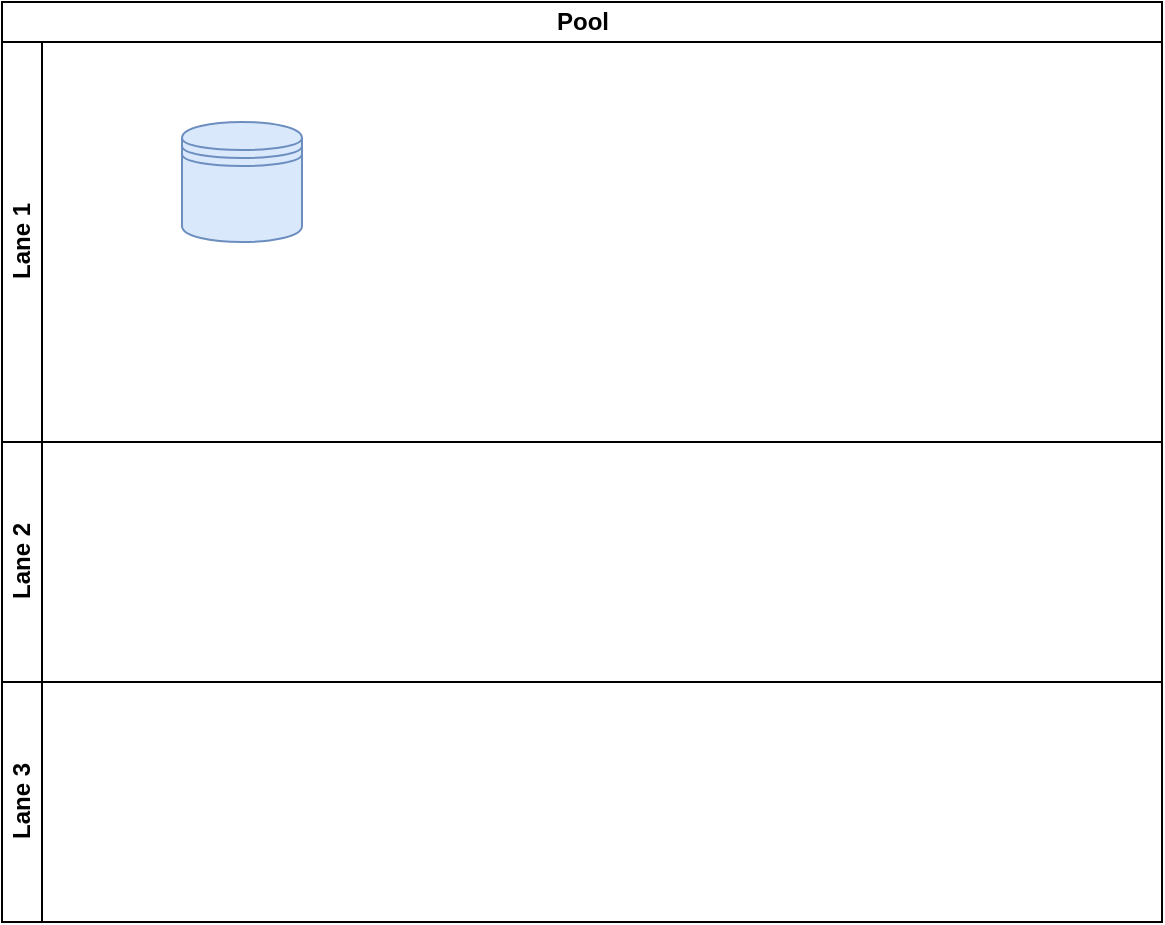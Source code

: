 <mxfile version="24.4.4" type="github">
  <diagram name="第 1 页" id="4D73sQxTLWBu-hPYvA0C">
    <mxGraphModel dx="908" dy="591" grid="1" gridSize="10" guides="1" tooltips="1" connect="1" arrows="1" fold="1" page="1" pageScale="1" pageWidth="827" pageHeight="1169" math="0" shadow="0">
      <root>
        <mxCell id="0" />
        <mxCell id="1" parent="0" />
        <mxCell id="Z6pAk5ewVCMAX08WyuHA-3" value="Pool" style="swimlane;childLayout=stackLayout;resizeParent=1;resizeParentMax=0;horizontal=1;startSize=20;horizontalStack=0;html=1;" vertex="1" parent="1">
          <mxGeometry x="120" y="80" width="580" height="460" as="geometry" />
        </mxCell>
        <mxCell id="Z6pAk5ewVCMAX08WyuHA-4" value="Lane 1" style="swimlane;startSize=20;horizontal=0;html=1;" vertex="1" parent="Z6pAk5ewVCMAX08WyuHA-3">
          <mxGeometry y="20" width="580" height="200" as="geometry">
            <mxRectangle y="20" width="580" height="30" as="alternateBounds" />
          </mxGeometry>
        </mxCell>
        <mxCell id="Z6pAk5ewVCMAX08WyuHA-7" value="" style="shape=datastore;whiteSpace=wrap;html=1;fillColor=#dae8fc;strokeColor=#6c8ebf;" vertex="1" parent="Z6pAk5ewVCMAX08WyuHA-4">
          <mxGeometry x="90" y="40" width="60" height="60" as="geometry" />
        </mxCell>
        <mxCell id="Z6pAk5ewVCMAX08WyuHA-5" value="Lane 2" style="swimlane;startSize=20;horizontal=0;html=1;" vertex="1" parent="Z6pAk5ewVCMAX08WyuHA-3">
          <mxGeometry y="220" width="580" height="120" as="geometry" />
        </mxCell>
        <mxCell id="Z6pAk5ewVCMAX08WyuHA-6" value="Lane 3" style="swimlane;startSize=20;horizontal=0;html=1;" vertex="1" parent="Z6pAk5ewVCMAX08WyuHA-3">
          <mxGeometry y="340" width="580" height="120" as="geometry" />
        </mxCell>
      </root>
    </mxGraphModel>
  </diagram>
</mxfile>
